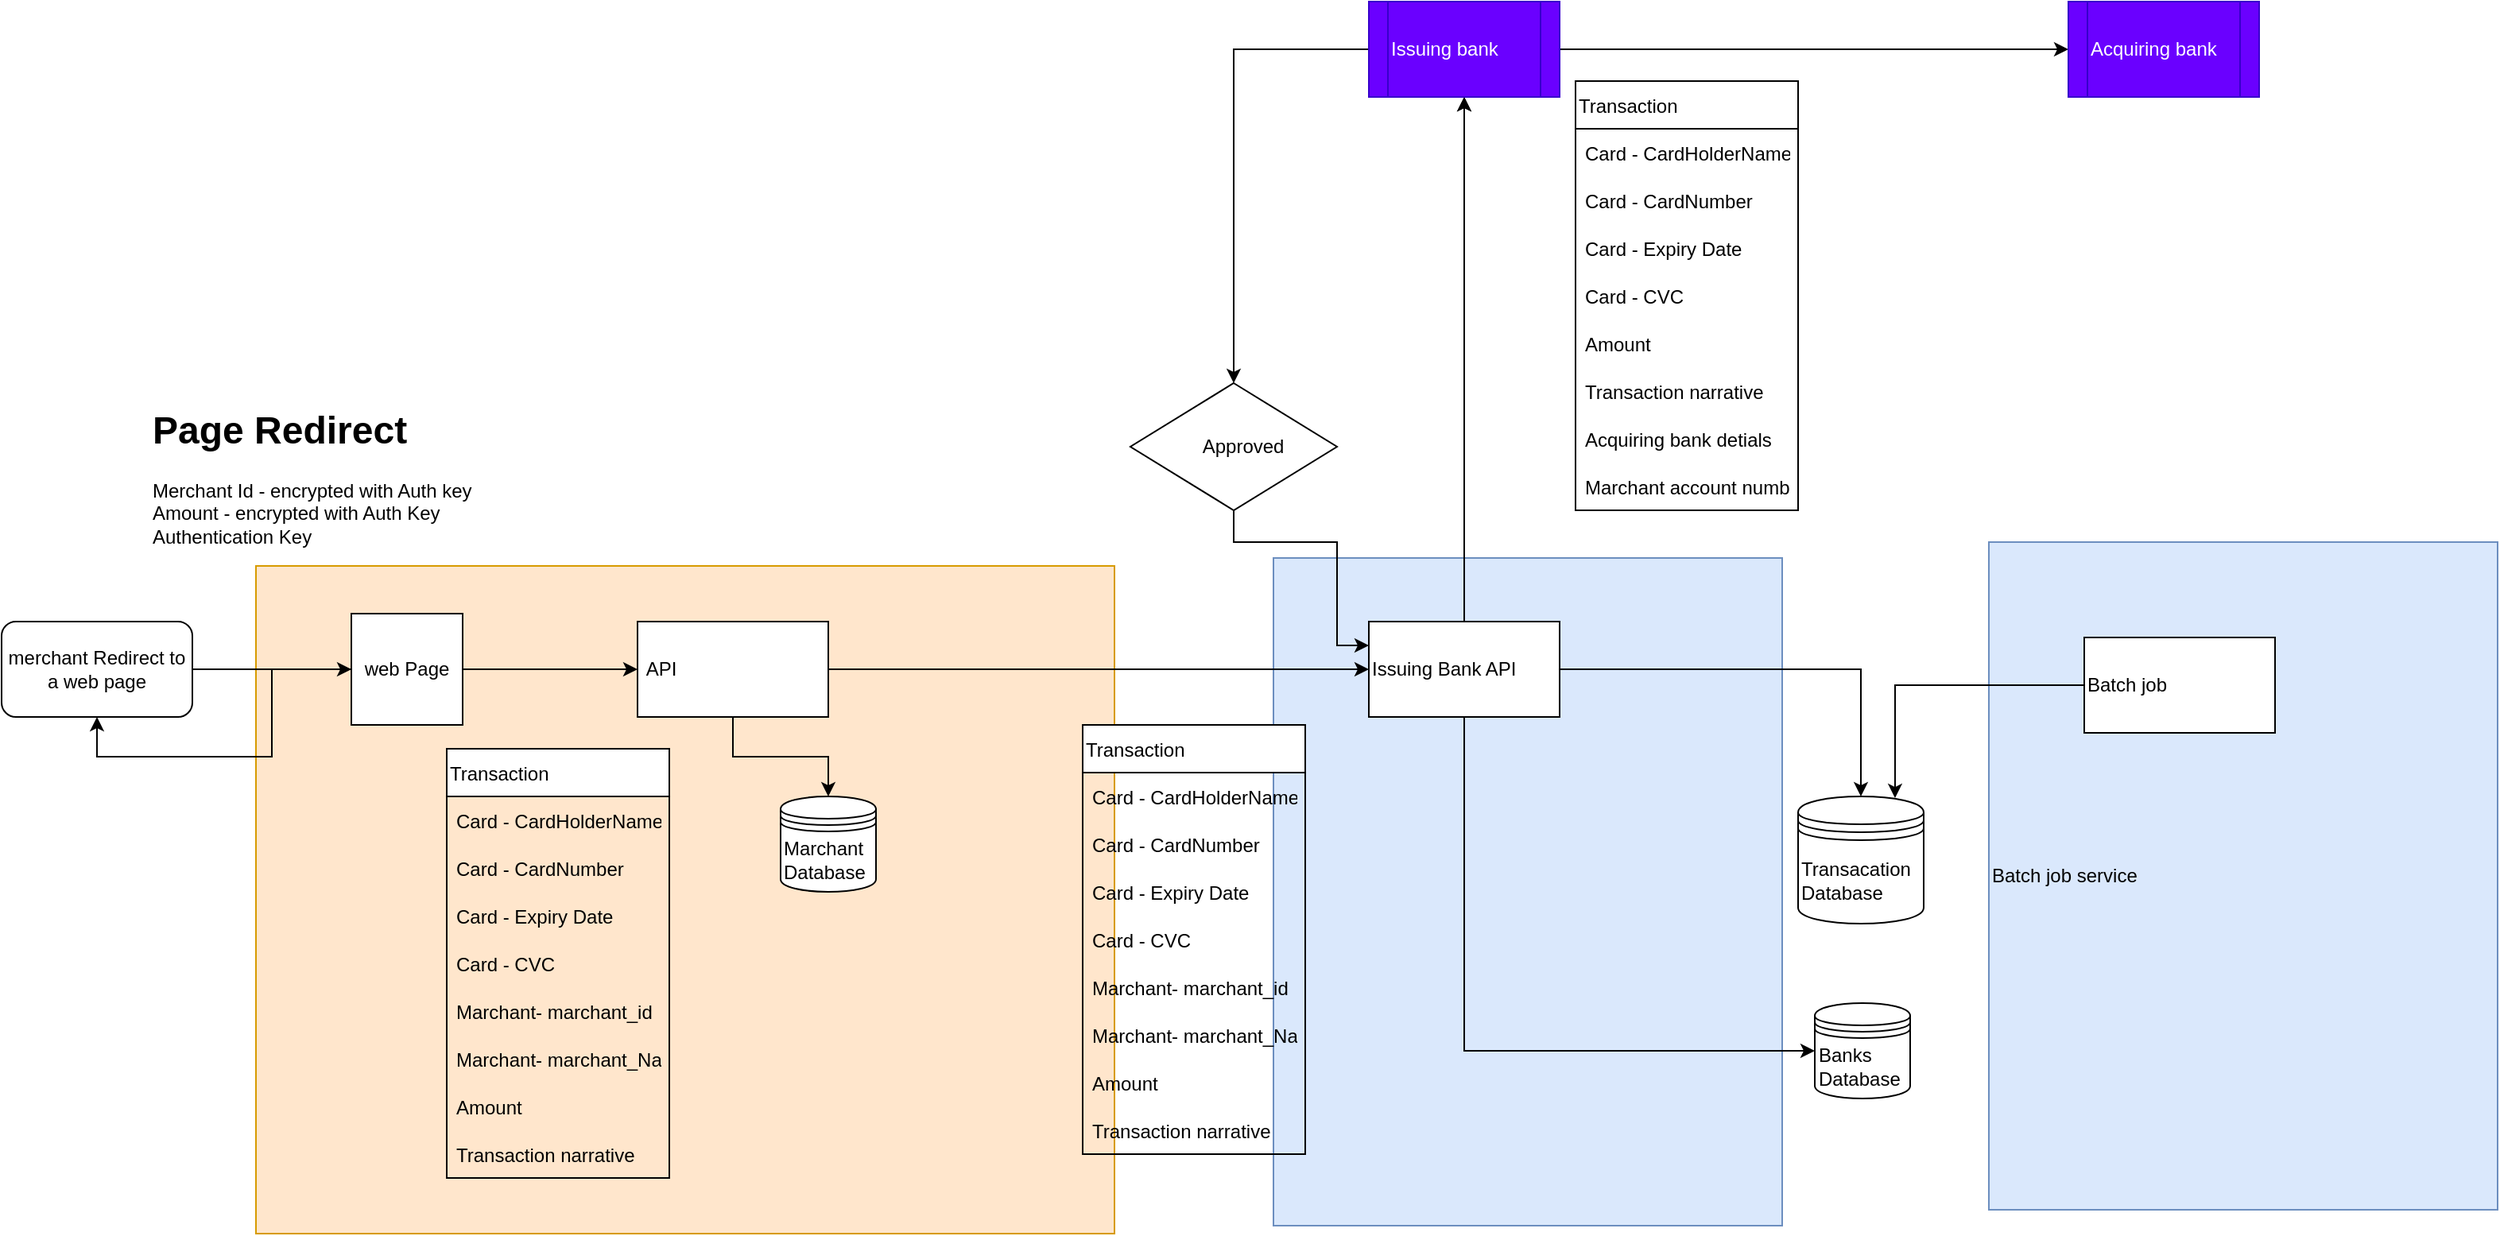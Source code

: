 <mxfile version="15.5.4" type="device"><diagram id="GzqThxpbqWfiWKVG_xpy" name="Page-1"><mxGraphModel dx="1422" dy="1931" grid="1" gridSize="10" guides="1" tooltips="1" connect="1" arrows="1" fold="1" page="1" pageScale="1" pageWidth="827" pageHeight="1169" math="0" shadow="0"><root><mxCell id="0"/><mxCell id="1" parent="0"/><mxCell id="RDF9as_ei-8m23nkhCni-6" value="" style="rounded=0;whiteSpace=wrap;html=1;fillColor=#ffe6cc;strokeColor=#d79b00;align=left;" vertex="1" parent="1"><mxGeometry x="260" y="165" width="540" height="420" as="geometry"/></mxCell><mxCell id="RDF9as_ei-8m23nkhCni-3" style="edgeStyle=orthogonalEdgeStyle;rounded=0;orthogonalLoop=1;jettySize=auto;html=1;entryX=0;entryY=0.5;entryDx=0;entryDy=0;" edge="1" parent="1" source="RDF9as_ei-8m23nkhCni-1" target="RDF9as_ei-8m23nkhCni-2"><mxGeometry relative="1" as="geometry"/></mxCell><mxCell id="RDF9as_ei-8m23nkhCni-1" value="merchant Redirect to a web page" style="rounded=1;whiteSpace=wrap;html=1;" vertex="1" parent="1"><mxGeometry x="100" y="200" width="120" height="60" as="geometry"/></mxCell><mxCell id="RDF9as_ei-8m23nkhCni-9" style="edgeStyle=orthogonalEdgeStyle;rounded=0;orthogonalLoop=1;jettySize=auto;html=1;exitX=1;exitY=0.5;exitDx=0;exitDy=0;entryX=0;entryY=0.5;entryDx=0;entryDy=0;" edge="1" parent="1" source="RDF9as_ei-8m23nkhCni-2" target="RDF9as_ei-8m23nkhCni-8"><mxGeometry relative="1" as="geometry"/></mxCell><mxCell id="RDF9as_ei-8m23nkhCni-67" style="edgeStyle=orthogonalEdgeStyle;rounded=0;orthogonalLoop=1;jettySize=auto;html=1;entryX=0.5;entryY=1;entryDx=0;entryDy=0;fontColor=#FFFFFF;" edge="1" parent="1" source="RDF9as_ei-8m23nkhCni-2" target="RDF9as_ei-8m23nkhCni-1"><mxGeometry relative="1" as="geometry"/></mxCell><mxCell id="RDF9as_ei-8m23nkhCni-2" value="web Page" style="whiteSpace=wrap;html=1;aspect=fixed;" vertex="1" parent="1"><mxGeometry x="320" y="195" width="70" height="70" as="geometry"/></mxCell><mxCell id="RDF9as_ei-8m23nkhCni-5" value="&lt;h1&gt;Page Redirect&lt;/h1&gt;&lt;p&gt;&lt;span style=&quot;text-align: center&quot;&gt;Merchant Id - encrypted&amp;nbsp;with Auth key&lt;/span&gt;&lt;br style=&quot;text-align: center&quot;&gt;&lt;span style=&quot;text-align: center&quot;&gt;Amount - encrypted with Auth Key&lt;/span&gt;&lt;br style=&quot;text-align: center&quot;&gt;&lt;span style=&quot;text-align: center&quot;&gt;Authentication Key&amp;nbsp;&lt;/span&gt;&lt;br&gt;&lt;/p&gt;" style="text;html=1;strokeColor=none;fillColor=none;spacing=5;spacingTop=-20;whiteSpace=wrap;overflow=hidden;rounded=0;" vertex="1" parent="1"><mxGeometry x="190" y="60" width="210" height="120" as="geometry"/></mxCell><mxCell id="RDF9as_ei-8m23nkhCni-20" style="edgeStyle=orthogonalEdgeStyle;rounded=0;orthogonalLoop=1;jettySize=auto;html=1;exitX=0.5;exitY=1;exitDx=0;exitDy=0;entryX=0.5;entryY=0;entryDx=0;entryDy=0;" edge="1" parent="1" source="RDF9as_ei-8m23nkhCni-8" target="RDF9as_ei-8m23nkhCni-19"><mxGeometry relative="1" as="geometry"/></mxCell><mxCell id="RDF9as_ei-8m23nkhCni-8" value="&amp;nbsp;API" style="rounded=0;whiteSpace=wrap;html=1;align=left;" vertex="1" parent="1"><mxGeometry x="500" y="200" width="120" height="60" as="geometry"/></mxCell><mxCell id="RDF9as_ei-8m23nkhCni-10" value="Transaction " style="swimlane;fontStyle=0;childLayout=stackLayout;horizontal=1;startSize=30;horizontalStack=0;resizeParent=1;resizeParentMax=0;resizeLast=0;collapsible=1;marginBottom=0;align=left;" vertex="1" parent="1"><mxGeometry x="380" y="280" width="140" height="270" as="geometry"/></mxCell><mxCell id="RDF9as_ei-8m23nkhCni-11" value="Card - CardHolderName" style="text;strokeColor=none;fillColor=none;align=left;verticalAlign=middle;spacingLeft=4;spacingRight=4;overflow=hidden;points=[[0,0.5],[1,0.5]];portConstraint=eastwest;rotatable=0;" vertex="1" parent="RDF9as_ei-8m23nkhCni-10"><mxGeometry y="30" width="140" height="30" as="geometry"/></mxCell><mxCell id="RDF9as_ei-8m23nkhCni-14" value="Card - CardNumber" style="text;strokeColor=none;fillColor=none;align=left;verticalAlign=middle;spacingLeft=4;spacingRight=4;overflow=hidden;points=[[0,0.5],[1,0.5]];portConstraint=eastwest;rotatable=0;" vertex="1" parent="RDF9as_ei-8m23nkhCni-10"><mxGeometry y="60" width="140" height="30" as="geometry"/></mxCell><mxCell id="RDF9as_ei-8m23nkhCni-12" value="Card - Expiry Date" style="text;strokeColor=none;fillColor=none;align=left;verticalAlign=middle;spacingLeft=4;spacingRight=4;overflow=hidden;points=[[0,0.5],[1,0.5]];portConstraint=eastwest;rotatable=0;" vertex="1" parent="RDF9as_ei-8m23nkhCni-10"><mxGeometry y="90" width="140" height="30" as="geometry"/></mxCell><mxCell id="RDF9as_ei-8m23nkhCni-13" value="Card - CVC" style="text;strokeColor=none;fillColor=none;align=left;verticalAlign=middle;spacingLeft=4;spacingRight=4;overflow=hidden;points=[[0,0.5],[1,0.5]];portConstraint=eastwest;rotatable=0;" vertex="1" parent="RDF9as_ei-8m23nkhCni-10"><mxGeometry y="120" width="140" height="30" as="geometry"/></mxCell><mxCell id="RDF9as_ei-8m23nkhCni-15" value="Marchant- marchant_id" style="text;strokeColor=none;fillColor=none;align=left;verticalAlign=middle;spacingLeft=4;spacingRight=4;overflow=hidden;points=[[0,0.5],[1,0.5]];portConstraint=eastwest;rotatable=0;" vertex="1" parent="RDF9as_ei-8m23nkhCni-10"><mxGeometry y="150" width="140" height="30" as="geometry"/></mxCell><mxCell id="RDF9as_ei-8m23nkhCni-16" value="Marchant- marchant_Name" style="text;strokeColor=none;fillColor=none;align=left;verticalAlign=middle;spacingLeft=4;spacingRight=4;overflow=hidden;points=[[0,0.5],[1,0.5]];portConstraint=eastwest;rotatable=0;" vertex="1" parent="RDF9as_ei-8m23nkhCni-10"><mxGeometry y="180" width="140" height="30" as="geometry"/></mxCell><mxCell id="RDF9as_ei-8m23nkhCni-17" value="Amount" style="text;strokeColor=none;fillColor=none;align=left;verticalAlign=middle;spacingLeft=4;spacingRight=4;overflow=hidden;points=[[0,0.5],[1,0.5]];portConstraint=eastwest;rotatable=0;" vertex="1" parent="RDF9as_ei-8m23nkhCni-10"><mxGeometry y="210" width="140" height="30" as="geometry"/></mxCell><mxCell id="RDF9as_ei-8m23nkhCni-18" value="Transaction narrative" style="text;strokeColor=none;fillColor=none;align=left;verticalAlign=middle;spacingLeft=4;spacingRight=4;overflow=hidden;points=[[0,0.5],[1,0.5]];portConstraint=eastwest;rotatable=0;" vertex="1" parent="RDF9as_ei-8m23nkhCni-10"><mxGeometry y="240" width="140" height="30" as="geometry"/></mxCell><mxCell id="RDF9as_ei-8m23nkhCni-19" value="Marchant Database" style="shape=datastore;whiteSpace=wrap;html=1;align=left;" vertex="1" parent="1"><mxGeometry x="590" y="310" width="60" height="60" as="geometry"/></mxCell><mxCell id="RDF9as_ei-8m23nkhCni-21" value="" style="rounded=0;whiteSpace=wrap;html=1;align=left;fillColor=#dae8fc;strokeColor=#6c8ebf;" vertex="1" parent="1"><mxGeometry x="900" y="160" width="320" height="420" as="geometry"/></mxCell><mxCell id="RDF9as_ei-8m23nkhCni-34" style="edgeStyle=orthogonalEdgeStyle;rounded=0;orthogonalLoop=1;jettySize=auto;html=1;" edge="1" parent="1" source="RDF9as_ei-8m23nkhCni-22" target="RDF9as_ei-8m23nkhCni-33"><mxGeometry relative="1" as="geometry"><Array as="points"><mxPoint x="1020" y="470"/></Array></mxGeometry></mxCell><mxCell id="RDF9as_ei-8m23nkhCni-37" style="edgeStyle=orthogonalEdgeStyle;rounded=0;orthogonalLoop=1;jettySize=auto;html=1;exitX=0.5;exitY=0;exitDx=0;exitDy=0;entryX=0.5;entryY=1;entryDx=0;entryDy=0;" edge="1" parent="1" source="RDF9as_ei-8m23nkhCni-22" target="RDF9as_ei-8m23nkhCni-36"><mxGeometry relative="1" as="geometry"/></mxCell><mxCell id="RDF9as_ei-8m23nkhCni-47" value="" style="edgeStyle=orthogonalEdgeStyle;rounded=0;orthogonalLoop=1;jettySize=auto;html=1;" edge="1" parent="1" source="RDF9as_ei-8m23nkhCni-22" target="RDF9as_ei-8m23nkhCni-36"><mxGeometry relative="1" as="geometry"/></mxCell><mxCell id="RDF9as_ei-8m23nkhCni-54" style="edgeStyle=orthogonalEdgeStyle;rounded=0;orthogonalLoop=1;jettySize=auto;html=1;exitX=1;exitY=0.5;exitDx=0;exitDy=0;entryX=0.5;entryY=0;entryDx=0;entryDy=0;" edge="1" parent="1" source="RDF9as_ei-8m23nkhCni-22" target="RDF9as_ei-8m23nkhCni-53"><mxGeometry relative="1" as="geometry"/></mxCell><mxCell id="RDF9as_ei-8m23nkhCni-22" value="Issuing Bank API" style="rounded=0;whiteSpace=wrap;html=1;align=left;" vertex="1" parent="1"><mxGeometry x="960" y="200" width="120" height="60" as="geometry"/></mxCell><mxCell id="RDF9as_ei-8m23nkhCni-24" value="Transaction " style="swimlane;fontStyle=0;childLayout=stackLayout;horizontal=1;startSize=30;horizontalStack=0;resizeParent=1;resizeParentMax=0;resizeLast=0;collapsible=1;marginBottom=0;align=left;" vertex="1" parent="1"><mxGeometry x="780" y="265" width="140" height="270" as="geometry"/></mxCell><mxCell id="RDF9as_ei-8m23nkhCni-25" value="Card - CardHolderName" style="text;strokeColor=none;fillColor=none;align=left;verticalAlign=middle;spacingLeft=4;spacingRight=4;overflow=hidden;points=[[0,0.5],[1,0.5]];portConstraint=eastwest;rotatable=0;" vertex="1" parent="RDF9as_ei-8m23nkhCni-24"><mxGeometry y="30" width="140" height="30" as="geometry"/></mxCell><mxCell id="RDF9as_ei-8m23nkhCni-26" value="Card - CardNumber" style="text;strokeColor=none;fillColor=none;align=left;verticalAlign=middle;spacingLeft=4;spacingRight=4;overflow=hidden;points=[[0,0.5],[1,0.5]];portConstraint=eastwest;rotatable=0;" vertex="1" parent="RDF9as_ei-8m23nkhCni-24"><mxGeometry y="60" width="140" height="30" as="geometry"/></mxCell><mxCell id="RDF9as_ei-8m23nkhCni-27" value="Card - Expiry Date" style="text;strokeColor=none;fillColor=none;align=left;verticalAlign=middle;spacingLeft=4;spacingRight=4;overflow=hidden;points=[[0,0.5],[1,0.5]];portConstraint=eastwest;rotatable=0;" vertex="1" parent="RDF9as_ei-8m23nkhCni-24"><mxGeometry y="90" width="140" height="30" as="geometry"/></mxCell><mxCell id="RDF9as_ei-8m23nkhCni-28" value="Card - CVC" style="text;strokeColor=none;fillColor=none;align=left;verticalAlign=middle;spacingLeft=4;spacingRight=4;overflow=hidden;points=[[0,0.5],[1,0.5]];portConstraint=eastwest;rotatable=0;" vertex="1" parent="RDF9as_ei-8m23nkhCni-24"><mxGeometry y="120" width="140" height="30" as="geometry"/></mxCell><mxCell id="RDF9as_ei-8m23nkhCni-29" value="Marchant- marchant_id" style="text;strokeColor=none;fillColor=none;align=left;verticalAlign=middle;spacingLeft=4;spacingRight=4;overflow=hidden;points=[[0,0.5],[1,0.5]];portConstraint=eastwest;rotatable=0;" vertex="1" parent="RDF9as_ei-8m23nkhCni-24"><mxGeometry y="150" width="140" height="30" as="geometry"/></mxCell><mxCell id="RDF9as_ei-8m23nkhCni-30" value="Marchant- marchant_Name" style="text;strokeColor=none;fillColor=none;align=left;verticalAlign=middle;spacingLeft=4;spacingRight=4;overflow=hidden;points=[[0,0.5],[1,0.5]];portConstraint=eastwest;rotatable=0;" vertex="1" parent="RDF9as_ei-8m23nkhCni-24"><mxGeometry y="180" width="140" height="30" as="geometry"/></mxCell><mxCell id="RDF9as_ei-8m23nkhCni-31" value="Amount" style="text;strokeColor=none;fillColor=none;align=left;verticalAlign=middle;spacingLeft=4;spacingRight=4;overflow=hidden;points=[[0,0.5],[1,0.5]];portConstraint=eastwest;rotatable=0;" vertex="1" parent="RDF9as_ei-8m23nkhCni-24"><mxGeometry y="210" width="140" height="30" as="geometry"/></mxCell><mxCell id="RDF9as_ei-8m23nkhCni-32" value="Transaction narrative" style="text;strokeColor=none;fillColor=none;align=left;verticalAlign=middle;spacingLeft=4;spacingRight=4;overflow=hidden;points=[[0,0.5],[1,0.5]];portConstraint=eastwest;rotatable=0;" vertex="1" parent="RDF9as_ei-8m23nkhCni-24"><mxGeometry y="240" width="140" height="30" as="geometry"/></mxCell><mxCell id="RDF9as_ei-8m23nkhCni-23" style="edgeStyle=orthogonalEdgeStyle;rounded=0;orthogonalLoop=1;jettySize=auto;html=1;" edge="1" parent="1" source="RDF9as_ei-8m23nkhCni-8" target="RDF9as_ei-8m23nkhCni-22"><mxGeometry relative="1" as="geometry"/></mxCell><mxCell id="RDF9as_ei-8m23nkhCni-33" value="Banks Database" style="shape=datastore;whiteSpace=wrap;html=1;align=left;" vertex="1" parent="1"><mxGeometry x="1240.5" y="440" width="60" height="60" as="geometry"/></mxCell><mxCell id="RDF9as_ei-8m23nkhCni-49" style="edgeStyle=orthogonalEdgeStyle;rounded=0;orthogonalLoop=1;jettySize=auto;html=1;exitX=0;exitY=0.5;exitDx=0;exitDy=0;entryX=0.5;entryY=0;entryDx=0;entryDy=0;" edge="1" parent="1" source="RDF9as_ei-8m23nkhCni-36" target="RDF9as_ei-8m23nkhCni-48"><mxGeometry relative="1" as="geometry"/></mxCell><mxCell id="RDF9as_ei-8m23nkhCni-61" style="edgeStyle=orthogonalEdgeStyle;rounded=0;orthogonalLoop=1;jettySize=auto;html=1;exitX=1;exitY=0.5;exitDx=0;exitDy=0;entryX=0;entryY=0.5;entryDx=0;entryDy=0;fontColor=#FFFFFF;" edge="1" parent="1" source="RDF9as_ei-8m23nkhCni-36" target="RDF9as_ei-8m23nkhCni-56"><mxGeometry relative="1" as="geometry"/></mxCell><mxCell id="RDF9as_ei-8m23nkhCni-36" value="Issuing bank" style="shape=process;whiteSpace=wrap;html=1;backgroundOutline=1;align=left;fillColor=#6a00ff;fontColor=#ffffff;strokeColor=#3700CC;" vertex="1" parent="1"><mxGeometry x="960" y="-190" width="120" height="60" as="geometry"/></mxCell><mxCell id="RDF9as_ei-8m23nkhCni-38" value="Transaction " style="swimlane;fontStyle=0;childLayout=stackLayout;horizontal=1;startSize=30;horizontalStack=0;resizeParent=1;resizeParentMax=0;resizeLast=0;collapsible=1;marginBottom=0;align=left;" vertex="1" parent="1"><mxGeometry x="1090" y="-140" width="140" height="270" as="geometry"/></mxCell><mxCell id="RDF9as_ei-8m23nkhCni-39" value="Card - CardHolderName" style="text;strokeColor=none;fillColor=none;align=left;verticalAlign=middle;spacingLeft=4;spacingRight=4;overflow=hidden;points=[[0,0.5],[1,0.5]];portConstraint=eastwest;rotatable=0;" vertex="1" parent="RDF9as_ei-8m23nkhCni-38"><mxGeometry y="30" width="140" height="30" as="geometry"/></mxCell><mxCell id="RDF9as_ei-8m23nkhCni-40" value="Card - CardNumber" style="text;strokeColor=none;fillColor=none;align=left;verticalAlign=middle;spacingLeft=4;spacingRight=4;overflow=hidden;points=[[0,0.5],[1,0.5]];portConstraint=eastwest;rotatable=0;" vertex="1" parent="RDF9as_ei-8m23nkhCni-38"><mxGeometry y="60" width="140" height="30" as="geometry"/></mxCell><mxCell id="RDF9as_ei-8m23nkhCni-41" value="Card - Expiry Date" style="text;strokeColor=none;fillColor=none;align=left;verticalAlign=middle;spacingLeft=4;spacingRight=4;overflow=hidden;points=[[0,0.5],[1,0.5]];portConstraint=eastwest;rotatable=0;" vertex="1" parent="RDF9as_ei-8m23nkhCni-38"><mxGeometry y="90" width="140" height="30" as="geometry"/></mxCell><mxCell id="RDF9as_ei-8m23nkhCni-42" value="Card - CVC" style="text;strokeColor=none;fillColor=none;align=left;verticalAlign=middle;spacingLeft=4;spacingRight=4;overflow=hidden;points=[[0,0.5],[1,0.5]];portConstraint=eastwest;rotatable=0;" vertex="1" parent="RDF9as_ei-8m23nkhCni-38"><mxGeometry y="120" width="140" height="30" as="geometry"/></mxCell><mxCell id="RDF9as_ei-8m23nkhCni-45" value="Amount" style="text;strokeColor=none;fillColor=none;align=left;verticalAlign=middle;spacingLeft=4;spacingRight=4;overflow=hidden;points=[[0,0.5],[1,0.5]];portConstraint=eastwest;rotatable=0;" vertex="1" parent="RDF9as_ei-8m23nkhCni-38"><mxGeometry y="150" width="140" height="30" as="geometry"/></mxCell><mxCell id="RDF9as_ei-8m23nkhCni-46" value="Transaction narrative" style="text;strokeColor=none;fillColor=none;align=left;verticalAlign=middle;spacingLeft=4;spacingRight=4;overflow=hidden;points=[[0,0.5],[1,0.5]];portConstraint=eastwest;rotatable=0;" vertex="1" parent="RDF9as_ei-8m23nkhCni-38"><mxGeometry y="180" width="140" height="30" as="geometry"/></mxCell><mxCell id="RDF9as_ei-8m23nkhCni-62" value="Acquiring bank detials" style="text;strokeColor=none;fillColor=none;align=left;verticalAlign=middle;spacingLeft=4;spacingRight=4;overflow=hidden;points=[[0,0.5],[1,0.5]];portConstraint=eastwest;rotatable=0;" vertex="1" parent="RDF9as_ei-8m23nkhCni-38"><mxGeometry y="210" width="140" height="30" as="geometry"/></mxCell><mxCell id="RDF9as_ei-8m23nkhCni-63" value="Marchant account number" style="text;strokeColor=none;fillColor=none;align=left;verticalAlign=middle;spacingLeft=4;spacingRight=4;overflow=hidden;points=[[0,0.5],[1,0.5]];portConstraint=eastwest;rotatable=0;" vertex="1" parent="RDF9as_ei-8m23nkhCni-38"><mxGeometry y="240" width="140" height="30" as="geometry"/></mxCell><mxCell id="RDF9as_ei-8m23nkhCni-60" style="edgeStyle=orthogonalEdgeStyle;rounded=0;orthogonalLoop=1;jettySize=auto;html=1;entryX=0;entryY=0.25;entryDx=0;entryDy=0;fontColor=#FFFFFF;exitX=0.5;exitY=1;exitDx=0;exitDy=0;" edge="1" parent="1" source="RDF9as_ei-8m23nkhCni-48" target="RDF9as_ei-8m23nkhCni-22"><mxGeometry relative="1" as="geometry"><Array as="points"><mxPoint x="875" y="150"/><mxPoint x="940" y="150"/><mxPoint x="940" y="215"/></Array></mxGeometry></mxCell><mxCell id="RDF9as_ei-8m23nkhCni-48" value="&lt;span style=&quot;white-space: pre&quot;&gt;&#9;&lt;/span&gt;&amp;nbsp; &amp;nbsp; &amp;nbsp;Approved" style="rhombus;whiteSpace=wrap;html=1;align=left;" vertex="1" parent="1"><mxGeometry x="810" y="50" width="130" height="80" as="geometry"/></mxCell><mxCell id="RDF9as_ei-8m23nkhCni-53" value="Transacation Database" style="shape=datastore;whiteSpace=wrap;html=1;align=left;" vertex="1" parent="1"><mxGeometry x="1230" y="310" width="79" height="80" as="geometry"/></mxCell><mxCell id="RDF9as_ei-8m23nkhCni-56" value="Acquiring&amp;nbsp;bank" style="shape=process;whiteSpace=wrap;html=1;backgroundOutline=1;align=left;fillColor=#6a00ff;fontColor=#ffffff;strokeColor=#3700CC;" vertex="1" parent="1"><mxGeometry x="1400" y="-190" width="120" height="60" as="geometry"/></mxCell><mxCell id="RDF9as_ei-8m23nkhCni-64" value="Batch job service&amp;nbsp;" style="rounded=0;whiteSpace=wrap;html=1;align=left;fillColor=#dae8fc;strokeColor=#6c8ebf;" vertex="1" parent="1"><mxGeometry x="1350" y="150" width="320" height="420" as="geometry"/></mxCell><mxCell id="RDF9as_ei-8m23nkhCni-66" style="edgeStyle=orthogonalEdgeStyle;rounded=0;orthogonalLoop=1;jettySize=auto;html=1;entryX=0.772;entryY=0.013;entryDx=0;entryDy=0;entryPerimeter=0;fontColor=#FFFFFF;" edge="1" parent="1" source="RDF9as_ei-8m23nkhCni-65" target="RDF9as_ei-8m23nkhCni-53"><mxGeometry relative="1" as="geometry"/></mxCell><mxCell id="RDF9as_ei-8m23nkhCni-65" value="Batch job&amp;nbsp;" style="rounded=0;whiteSpace=wrap;html=1;align=left;" vertex="1" parent="1"><mxGeometry x="1410" y="210" width="120" height="60" as="geometry"/></mxCell></root></mxGraphModel></diagram></mxfile>